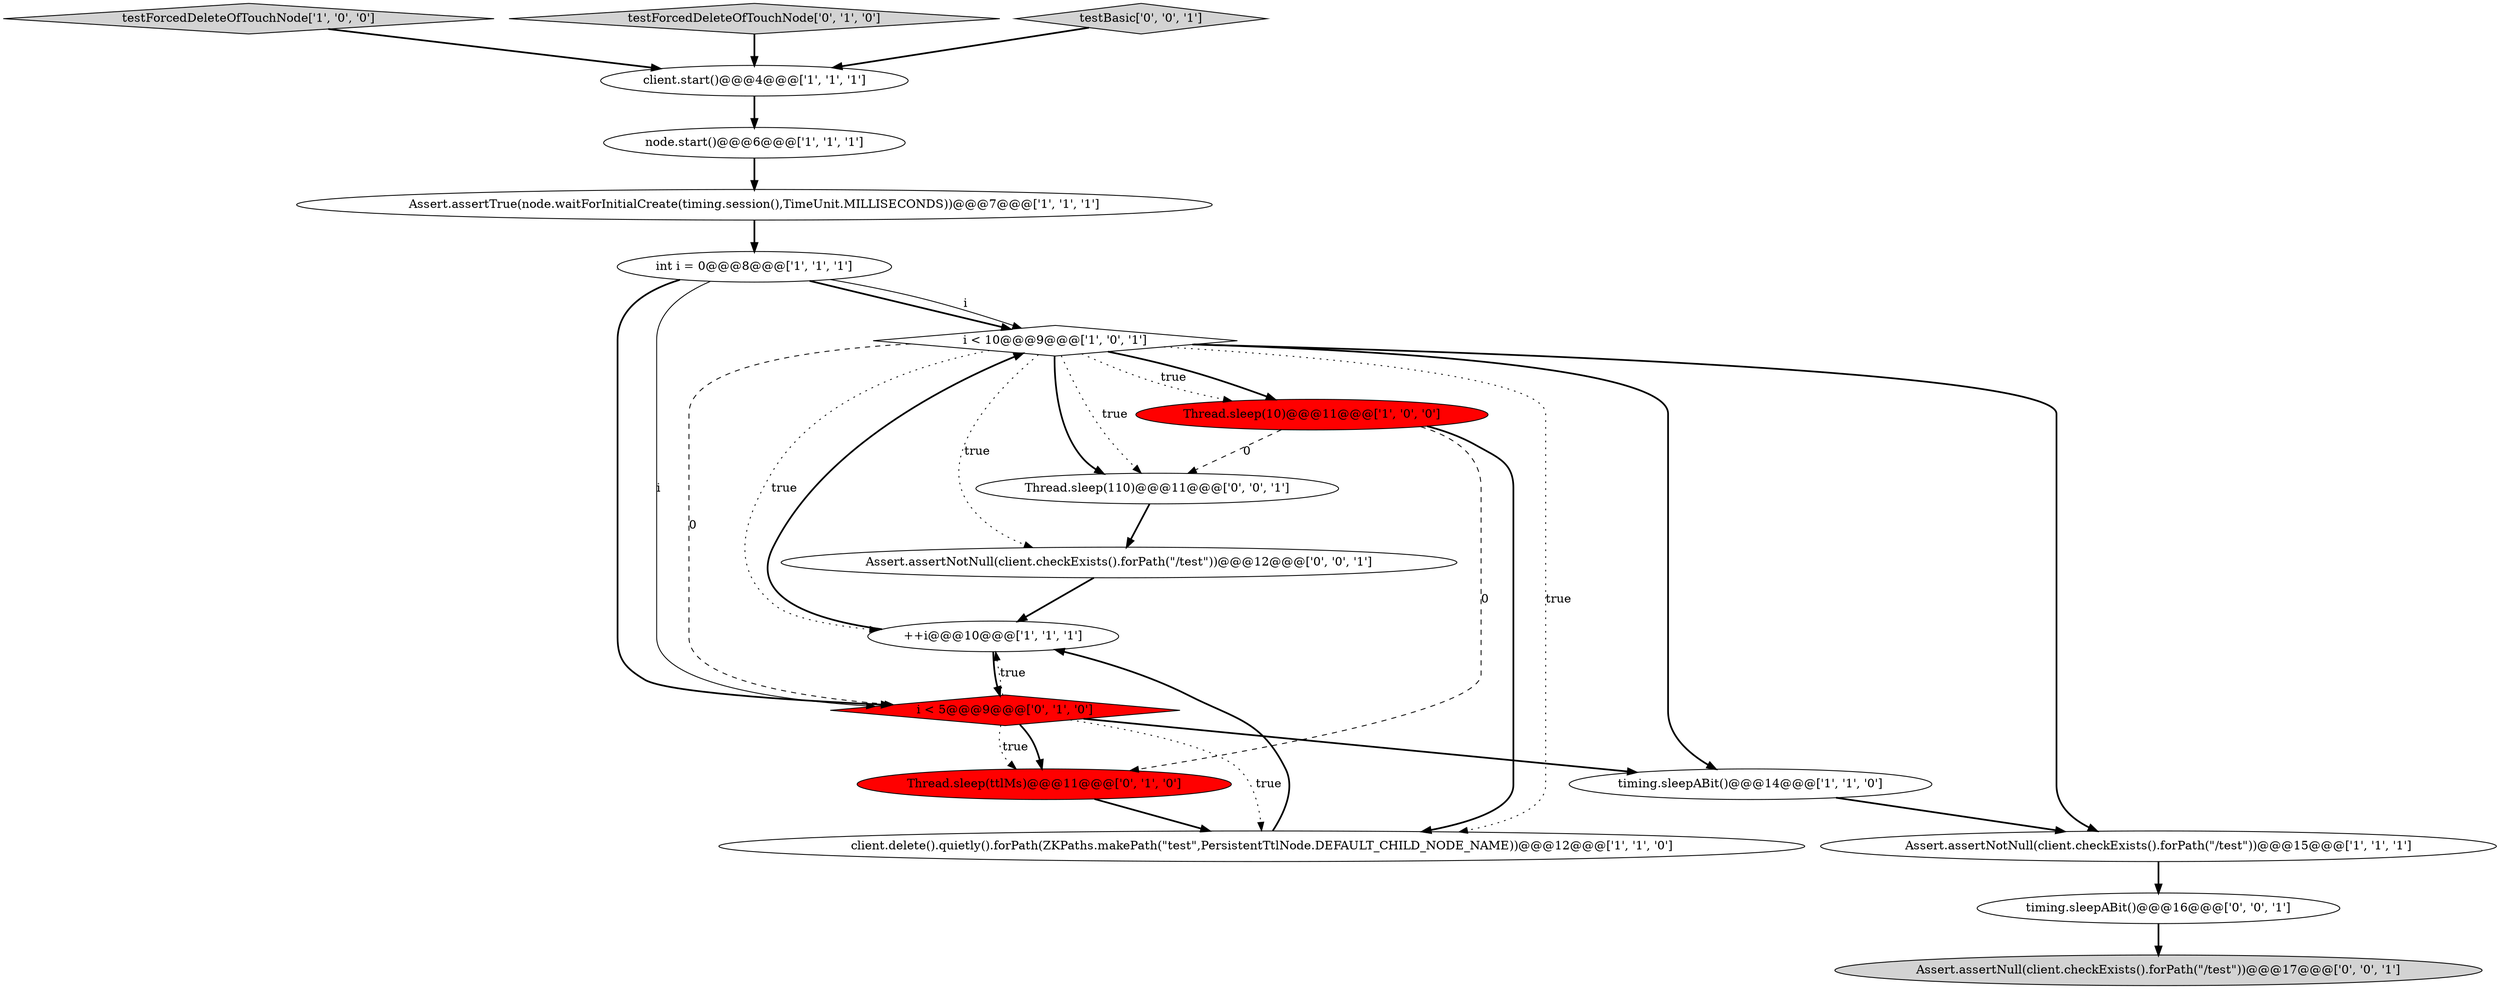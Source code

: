 digraph {
7 [style = filled, label = "node.start()@@@6@@@['1', '1', '1']", fillcolor = white, shape = ellipse image = "AAA0AAABBB1BBB"];
10 [style = filled, label = "++i@@@10@@@['1', '1', '1']", fillcolor = white, shape = ellipse image = "AAA0AAABBB1BBB"];
18 [style = filled, label = "timing.sleepABit()@@@16@@@['0', '0', '1']", fillcolor = white, shape = ellipse image = "AAA0AAABBB3BBB"];
5 [style = filled, label = "testForcedDeleteOfTouchNode['1', '0', '0']", fillcolor = lightgray, shape = diamond image = "AAA0AAABBB1BBB"];
9 [style = filled, label = "client.start()@@@4@@@['1', '1', '1']", fillcolor = white, shape = ellipse image = "AAA0AAABBB1BBB"];
4 [style = filled, label = "int i = 0@@@8@@@['1', '1', '1']", fillcolor = white, shape = ellipse image = "AAA0AAABBB1BBB"];
1 [style = filled, label = "client.delete().quietly().forPath(ZKPaths.makePath(\"test\",PersistentTtlNode.DEFAULT_CHILD_NODE_NAME))@@@12@@@['1', '1', '0']", fillcolor = white, shape = ellipse image = "AAA0AAABBB1BBB"];
11 [style = filled, label = "Thread.sleep(ttlMs)@@@11@@@['0', '1', '0']", fillcolor = red, shape = ellipse image = "AAA1AAABBB2BBB"];
12 [style = filled, label = "testForcedDeleteOfTouchNode['0', '1', '0']", fillcolor = lightgray, shape = diamond image = "AAA0AAABBB2BBB"];
6 [style = filled, label = "i < 10@@@9@@@['1', '0', '1']", fillcolor = white, shape = diamond image = "AAA0AAABBB1BBB"];
14 [style = filled, label = "testBasic['0', '0', '1']", fillcolor = lightgray, shape = diamond image = "AAA0AAABBB3BBB"];
17 [style = filled, label = "Thread.sleep(110)@@@11@@@['0', '0', '1']", fillcolor = white, shape = ellipse image = "AAA0AAABBB3BBB"];
15 [style = filled, label = "Assert.assertNull(client.checkExists().forPath(\"/test\"))@@@17@@@['0', '0', '1']", fillcolor = lightgray, shape = ellipse image = "AAA0AAABBB3BBB"];
8 [style = filled, label = "Assert.assertTrue(node.waitForInitialCreate(timing.session(),TimeUnit.MILLISECONDS))@@@7@@@['1', '1', '1']", fillcolor = white, shape = ellipse image = "AAA0AAABBB1BBB"];
0 [style = filled, label = "Thread.sleep(10)@@@11@@@['1', '0', '0']", fillcolor = red, shape = ellipse image = "AAA1AAABBB1BBB"];
16 [style = filled, label = "Assert.assertNotNull(client.checkExists().forPath(\"/test\"))@@@12@@@['0', '0', '1']", fillcolor = white, shape = ellipse image = "AAA0AAABBB3BBB"];
2 [style = filled, label = "timing.sleepABit()@@@14@@@['1', '1', '0']", fillcolor = white, shape = ellipse image = "AAA0AAABBB1BBB"];
13 [style = filled, label = "i < 5@@@9@@@['0', '1', '0']", fillcolor = red, shape = diamond image = "AAA1AAABBB2BBB"];
3 [style = filled, label = "Assert.assertNotNull(client.checkExists().forPath(\"/test\"))@@@15@@@['1', '1', '1']", fillcolor = white, shape = ellipse image = "AAA0AAABBB1BBB"];
6->17 [style = bold, label=""];
6->3 [style = bold, label=""];
5->9 [style = bold, label=""];
4->6 [style = bold, label=""];
11->1 [style = bold, label=""];
16->10 [style = bold, label=""];
2->3 [style = bold, label=""];
4->13 [style = bold, label=""];
18->15 [style = bold, label=""];
6->1 [style = dotted, label="true"];
0->11 [style = dashed, label="0"];
6->0 [style = bold, label=""];
9->7 [style = bold, label=""];
7->8 [style = bold, label=""];
12->9 [style = bold, label=""];
13->10 [style = dotted, label="true"];
13->11 [style = bold, label=""];
10->6 [style = bold, label=""];
6->17 [style = dotted, label="true"];
0->17 [style = dashed, label="0"];
4->13 [style = solid, label="i"];
6->2 [style = bold, label=""];
3->18 [style = bold, label=""];
4->6 [style = solid, label="i"];
6->10 [style = dotted, label="true"];
13->1 [style = dotted, label="true"];
6->13 [style = dashed, label="0"];
6->16 [style = dotted, label="true"];
10->13 [style = bold, label=""];
0->1 [style = bold, label=""];
13->11 [style = dotted, label="true"];
14->9 [style = bold, label=""];
6->0 [style = dotted, label="true"];
8->4 [style = bold, label=""];
1->10 [style = bold, label=""];
17->16 [style = bold, label=""];
13->2 [style = bold, label=""];
}
